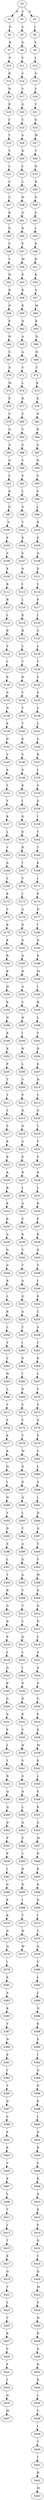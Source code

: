 strict digraph  {
	S0 -> S1 [ label = K ];
	S0 -> S2 [ label = S ];
	S0 -> S3 [ label = G ];
	S1 -> S4 [ label = D ];
	S2 -> S5 [ label = S ];
	S3 -> S6 [ label = I ];
	S4 -> S7 [ label = E ];
	S5 -> S8 [ label = G ];
	S6 -> S9 [ label = E ];
	S7 -> S10 [ label = P ];
	S8 -> S11 [ label = V ];
	S9 -> S12 [ label = L ];
	S10 -> S13 [ label = K ];
	S11 -> S14 [ label = V ];
	S12 -> S15 [ label = G ];
	S13 -> S16 [ label = N ];
	S14 -> S17 [ label = V ];
	S15 -> S18 [ label = Y ];
	S16 -> S19 [ label = F ];
	S17 -> S20 [ label = G ];
	S18 -> S21 [ label = Y ];
	S19 -> S22 [ label = C ];
	S20 -> S23 [ label = Y ];
	S21 -> S24 [ label = D ];
	S22 -> S25 [ label = Y ];
	S23 -> S26 [ label = S ];
	S24 -> S27 [ label = M ];
	S25 -> S28 [ label = T ];
	S26 -> S29 [ label = K ];
	S27 -> S30 [ label = T ];
	S28 -> S31 [ label = L ];
	S29 -> S32 [ label = L ];
	S30 -> S33 [ label = N ];
	S31 -> S34 [ label = C ];
	S32 -> S35 [ label = L ];
	S33 -> S36 [ label = R ];
	S34 -> S37 [ label = C ];
	S35 -> S38 [ label = H ];
	S36 -> S39 [ label = D ];
	S37 -> S40 [ label = K ];
	S38 -> S41 [ label = G ];
	S39 -> S42 [ label = F ];
	S40 -> S43 [ label = G ];
	S41 -> S44 [ label = D ];
	S42 -> S45 [ label = L ];
	S43 -> S46 [ label = C ];
	S44 -> S47 [ label = F ];
	S45 -> S48 [ label = E ];
	S46 -> S49 [ label = Y ];
	S47 -> S50 [ label = M ];
	S48 -> S51 [ label = R ];
	S49 -> S52 [ label = H ];
	S50 -> S53 [ label = E ];
	S51 -> S54 [ label = K ];
	S52 -> S55 [ label = R ];
	S53 -> S56 [ label = K ];
	S54 -> S57 [ label = S ];
	S55 -> S58 [ label = D ];
	S56 -> S59 [ label = E ];
	S57 -> S60 [ label = M ];
	S58 -> S61 [ label = F ];
	S59 -> S62 [ label = N ];
	S60 -> S63 [ label = K ];
	S61 -> S64 [ label = H ];
	S62 -> S65 [ label = A ];
	S63 -> S66 [ label = N ];
	S64 -> S67 [ label = S ];
	S65 -> S68 [ label = A ];
	S66 -> S69 [ label = N ];
	S67 -> S70 [ label = A ];
	S68 -> S71 [ label = V ];
	S69 -> S72 [ label = T ];
	S70 -> S73 [ label = M ];
	S71 -> S74 [ label = L ];
	S72 -> S75 [ label = K ];
	S73 -> S76 [ label = F ];
	S74 -> S77 [ label = R ];
	S75 -> S78 [ label = K ];
	S76 -> S79 [ label = V ];
	S77 -> S80 [ label = F ];
	S78 -> S81 [ label = N ];
	S79 -> S82 [ label = G ];
	S80 -> S83 [ label = V ];
	S81 -> S84 [ label = R ];
	S82 -> S85 [ label = A ];
	S83 -> S86 [ label = S ];
	S84 -> S87 [ label = S ];
	S85 -> S88 [ label = G ];
	S86 -> S89 [ label = V ];
	S87 -> S90 [ label = N ];
	S88 -> S91 [ label = C ];
	S89 -> S92 [ label = P ];
	S90 -> S93 [ label = V ];
	S91 -> S94 [ label = E ];
	S92 -> S95 [ label = L ];
	S93 -> S96 [ label = S ];
	S94 -> S97 [ label = D ];
	S95 -> S98 [ label = G ];
	S96 -> S99 [ label = L ];
	S97 -> S100 [ label = S ];
	S98 -> S101 [ label = T ];
	S99 -> S102 [ label = N ];
	S100 -> S103 [ label = P ];
	S101 -> S104 [ label = K ];
	S102 -> S105 [ label = F ];
	S103 -> S106 [ label = C ];
	S104 -> S107 [ label = S ];
	S105 -> S108 [ label = A ];
	S106 -> S109 [ label = E ];
	S107 -> S110 [ label = A ];
	S108 -> S111 [ label = S ];
	S109 -> S112 [ label = R ];
	S110 -> S113 [ label = I ];
	S111 -> S114 [ label = V ];
	S112 -> S115 [ label = R ];
	S113 -> S116 [ label = L ];
	S114 -> S117 [ label = P ];
	S115 -> S118 [ label = L ];
	S116 -> S119 [ label = E ];
	S117 -> S120 [ label = I ];
	S118 -> S121 [ label = R ];
	S119 -> S122 [ label = R ];
	S120 -> S123 [ label = G ];
	S121 -> S124 [ label = S ];
	S122 -> S125 [ label = L ];
	S123 -> S126 [ label = L ];
	S124 -> S127 [ label = I ];
	S125 -> S128 [ label = Y ];
	S126 -> S129 [ label = T ];
	S127 -> S130 [ label = K ];
	S128 -> S131 [ label = H ];
	S129 -> S132 [ label = S ];
	S130 -> S133 [ label = G ];
	S131 -> S134 [ label = V ];
	S132 -> S135 [ label = S ];
	S133 -> S136 [ label = N ];
	S134 -> S137 [ label = T ];
	S135 -> S138 [ label = L ];
	S136 -> S139 [ label = E ];
	S137 -> S140 [ label = T ];
	S138 -> S141 [ label = L ];
	S139 -> S142 [ label = D ];
	S140 -> S143 [ label = K ];
	S141 -> S144 [ label = S ];
	S142 -> S145 [ label = V ];
	S143 -> S146 [ label = S ];
	S144 -> S147 [ label = R ];
	S145 -> S148 [ label = K ];
	S146 -> S149 [ label = P ];
	S147 -> S150 [ label = I ];
	S148 -> S151 [ label = Y ];
	S149 -> S152 [ label = E ];
	S150 -> S153 [ label = S ];
	S151 -> S154 [ label = Y ];
	S152 -> S155 [ label = I ];
	S153 -> S156 [ label = G ];
	S154 -> S157 [ label = K ];
	S155 -> S158 [ label = Q ];
	S156 -> S159 [ label = I ];
	S157 -> S160 [ label = L ];
	S158 -> S161 [ label = E ];
	S159 -> S162 [ label = T ];
	S160 -> S163 [ label = V ];
	S161 -> S164 [ label = R ];
	S162 -> S165 [ label = T ];
	S163 -> S166 [ label = A ];
	S164 -> S167 [ label = I ];
	S165 -> S168 [ label = K ];
	S166 -> S169 [ label = L ];
	S167 -> S170 [ label = Y ];
	S168 -> S171 [ label = I ];
	S169 -> S172 [ label = K ];
	S170 -> S173 [ label = I ];
	S171 -> S174 [ label = P ];
	S172 -> S175 [ label = V ];
	S173 -> S176 [ label = A ];
	S174 -> S177 [ label = D ];
	S175 -> S178 [ label = K ];
	S176 -> S179 [ label = D ];
	S177 -> S180 [ label = I ];
	S178 -> S181 [ label = K ];
	S179 -> S182 [ label = G ];
	S180 -> S183 [ label = D ];
	S181 -> S184 [ label = R ];
	S182 -> S185 [ label = N ];
	S183 -> S186 [ label = D ];
	S184 -> S187 [ label = K ];
	S185 -> S188 [ label = H ];
	S186 -> S189 [ label = M ];
	S187 -> S190 [ label = H ];
	S188 -> S191 [ label = A ];
	S189 -> S192 [ label = I ];
	S190 -> S193 [ label = K ];
	S191 -> S194 [ label = C ];
	S192 -> S195 [ label = H ];
	S193 -> S196 [ label = N ];
	S194 -> S197 [ label = H ];
	S195 -> S198 [ label = L ];
	S196 -> S199 [ label = K ];
	S197 -> S200 [ label = I ];
	S198 -> S201 [ label = T ];
	S199 -> S202 [ label = K ];
	S200 -> S203 [ label = N ];
	S201 -> S204 [ label = D ];
	S202 -> S205 [ label = P ];
	S203 -> S206 [ label = L ];
	S204 -> S207 [ label = K ];
	S205 -> S208 [ label = T ];
	S206 -> S209 [ label = V ];
	S207 -> S210 [ label = N ];
	S208 -> S211 [ label = T ];
	S209 -> S212 [ label = P ];
	S210 -> S213 [ label = Y ];
	S211 -> S214 [ label = Y ];
	S212 -> S215 [ label = K ];
	S213 -> S216 [ label = G ];
	S214 -> S217 [ label = S ];
	S215 -> S218 [ label = D ];
	S216 -> S219 [ label = L ];
	S217 -> S220 [ label = K ];
	S218 -> S221 [ label = S ];
	S219 -> S222 [ label = Y ];
	S220 -> S223 [ label = K ];
	S221 -> S224 [ label = E ];
	S222 -> S225 [ label = V ];
	S223 -> S226 [ label = K ];
	S224 -> S227 [ label = R ];
	S225 -> S228 [ label = N ];
	S226 -> S229 [ label = R ];
	S227 -> S230 [ label = L ];
	S228 -> S231 [ label = L ];
	S229 -> S232 [ label = K ];
	S230 -> S233 [ label = A ];
	S231 -> S234 [ label = K ];
	S232 -> S235 [ label = K ];
	S233 -> S236 [ label = S ];
	S234 -> S237 [ label = P ];
	S235 -> S238 [ label = A ];
	S236 -> S239 [ label = K ];
	S237 -> S240 [ label = K ];
	S238 -> S241 [ label = G ];
	S239 -> S242 [ label = V ];
	S240 -> S243 [ label = D ];
	S241 -> S244 [ label = G ];
	S242 -> S245 [ label = T ];
	S243 -> S246 [ label = V ];
	S244 -> S247 [ label = R ];
	S245 -> S248 [ label = A ];
	S246 -> S249 [ label = I ];
	S247 -> S250 [ label = L ];
	S248 -> S251 [ label = G ];
	S249 -> S252 [ label = K ];
	S250 -> S253 [ label = R ];
	S251 -> S254 [ label = S ];
	S252 -> S255 [ label = T ];
	S253 -> S256 [ label = L ];
	S254 -> S257 [ label = T ];
	S255 -> S258 [ label = A ];
	S256 -> S259 [ label = V ];
	S257 -> S260 [ label = I ];
	S258 -> S261 [ label = C ];
	S259 -> S262 [ label = L ];
	S260 -> S263 [ label = G ];
	S261 -> S264 [ label = K ];
	S262 -> S265 [ label = H ];
	S263 -> S266 [ label = I ];
	S264 -> S267 [ label = L ];
	S265 -> S268 [ label = L ];
	S266 -> S269 [ label = D ];
	S267 -> S270 [ label = V ];
	S268 -> S271 [ label = T ];
	S269 -> S272 [ label = S ];
	S270 -> S273 [ label = S ];
	S271 -> S274 [ label = S ];
	S272 -> S275 [ label = C ];
	S273 -> S276 [ label = G ];
	S274 -> S277 [ label = E ];
	S275 -> S278 [ label = V ];
	S276 -> S279 [ label = S ];
	S277 -> S280 [ label = K ];
	S278 -> S281 [ label = W ];
	S279 -> S282 [ label = V ];
	S280 -> S283 [ label = Q ];
	S281 -> S284 [ label = D ];
	S282 -> S285 [ label = L ];
	S283 -> S286 [ label = I ];
	S284 -> S287 [ label = D ];
	S285 -> S288 [ label = G ];
	S286 -> S289 [ label = N ];
	S287 -> S290 [ label = Q ];
	S288 -> S291 [ label = L ];
	S289 -> S292 [ label = Y ];
	S290 -> S293 [ label = L ];
	S291 -> S294 [ label = D ];
	S292 -> S295 [ label = D ];
	S293 -> S296 [ label = T ];
	S294 -> S297 [ label = Q ];
	S295 -> S298 [ label = S ];
	S296 -> S299 [ label = A ];
	S297 -> S300 [ label = V ];
	S298 -> S301 [ label = L ];
	S299 -> S302 [ label = G ];
	S300 -> S303 [ label = V ];
	S301 -> S304 [ label = T ];
	S302 -> S305 [ label = A ];
	S303 -> S306 [ label = W ];
	S304 -> S307 [ label = R ];
	S305 -> S308 [ label = Y ];
	S306 -> S309 [ label = D ];
	S307 -> S310 [ label = G ];
	S308 -> S311 [ label = T ];
	S309 -> S312 [ label = D ];
	S310 -> S313 [ label = D ];
	S311 -> S314 [ label = L ];
	S312 -> S315 [ label = N ];
	S313 -> S316 [ label = E ];
	S314 -> S317 [ label = Q ];
	S315 -> S318 [ label = L ];
	S316 -> S319 [ label = L ];
	S317 -> S320 [ label = L ];
	S318 -> S321 [ label = A ];
	S319 -> S322 [ label = Q ];
	S320 -> S323 [ label = I ];
	S321 -> S324 [ label = A ];
	S322 -> S325 [ label = K ];
	S323 -> S326 [ label = K ];
	S324 -> S327 [ label = G ];
	S325 -> S328 [ label = G ];
	S326 -> S329 [ label = D ];
	S327 -> S330 [ label = G ];
	S328 -> S331 [ label = A ];
	S329 -> S332 [ label = E ];
	S330 -> S333 [ label = F ];
	S331 -> S334 [ label = F ];
	S332 -> S335 [ label = V ];
	S333 -> S336 [ label = K ];
	S334 -> S337 [ label = I ];
	S335 -> S338 [ label = H ];
	S336 -> S339 [ label = M ];
	S337 -> S340 [ label = L ];
	S338 -> S341 [ label = S ];
	S339 -> S342 [ label = E ];
	S340 -> S343 [ label = R ];
	S341 -> S344 [ label = S ];
	S342 -> S345 [ label = L ];
	S343 -> S346 [ label = Q ];
	S344 -> S347 [ label = N ];
	S345 -> S348 [ label = F ];
	S346 -> S349 [ label = Q ];
	S347 -> S350 [ label = L ];
	S348 -> S351 [ label = K ];
	S349 -> S352 [ label = D ];
	S350 -> S353 [ label = Q ];
	S351 -> S354 [ label = G ];
	S352 -> S355 [ label = P ];
	S353 -> S356 [ label = F ];
	S354 -> S357 [ label = M ];
	S355 -> S358 [ label = P ];
	S356 -> S359 [ label = L ];
	S357 -> S360 [ label = R ];
	S358 -> S361 [ label = I ];
	S359 -> S362 [ label = R ];
	S360 -> S363 [ label = K ];
	S361 -> S364 [ label = G ];
	S362 -> S365 [ label = D ];
	S363 -> S366 [ label = D ];
	S364 -> S367 [ label = E ];
	S365 -> S368 [ label = I ];
	S366 -> S369 [ label = D ];
	S367 -> S370 [ label = K ];
	S368 -> S371 [ label = T ];
	S369 -> S372 [ label = I ];
	S370 -> S373 [ label = D ];
	S371 -> S374 [ label = H ];
	S372 -> S375 [ label = T ];
	S373 -> S376 [ label = Q ];
	S374 -> S377 [ label = W ];
	S375 -> S378 [ label = Q ];
	S376 -> S379 [ label = I ];
	S378 -> S380 [ label = V ];
	S379 -> S381 [ label = K ];
	S380 -> S382 [ label = L ];
	S381 -> S383 [ label = A ];
	S382 -> S384 [ label = L ];
	S383 -> S385 [ label = K ];
	S384 -> S386 [ label = N ];
	S385 -> S387 [ label = V ];
	S386 -> S388 [ label = K ];
	S387 -> S389 [ label = N ];
	S388 -> S390 [ label = E ];
	S389 -> S391 [ label = E ];
	S390 -> S392 [ label = I ];
	S391 -> S393 [ label = I ];
	S392 -> S394 [ label = Q ];
	S393 -> S395 [ label = T ];
	S394 -> S396 [ label = D ];
	S395 -> S397 [ label = D ];
	S396 -> S398 [ label = K ];
	S397 -> S399 [ label = S ];
	S398 -> S400 [ label = L ];
	S399 -> S401 [ label = P ];
	S400 -> S402 [ label = D ];
	S401 -> S403 [ label = E ];
	S402 -> S404 [ label = R ];
	S403 -> S405 [ label = V ];
	S404 -> S406 [ label = V ];
	S405 -> S407 [ label = E ];
	S406 -> S408 [ label = K ];
	S407 -> S409 [ label = L ];
	S408 -> S410 [ label = D ];
	S409 -> S411 [ label = T ];
	S410 -> S412 [ label = E ];
	S411 -> S413 [ label = I ];
	S412 -> S414 [ label = P ];
	S413 -> S415 [ label = T ];
	S414 -> S416 [ label = Q ];
	S415 -> S417 [ label = K ];
	S416 -> S418 [ label = V ];
	S417 -> S419 [ label = G ];
	S418 -> S420 [ label = D ];
	S419 -> S421 [ label = T ];
	S420 -> S422 [ label = M ];
	S421 -> S423 [ label = L ];
	S422 -> S424 [ label = S ];
	S423 -> S425 [ label = T ];
	S424 -> S426 [ label = H ];
	S425 -> S427 [ label = K ];
	S426 -> S428 [ label = R ];
	S427 -> S429 [ label = V ];
	S428 -> S430 [ label = A ];
	S429 -> S431 [ label = F ];
	S430 -> S432 [ label = D ];
	S431 -> S433 [ label = I ];
	S432 -> S434 [ label = E ];
	S433 -> S435 [ label = Q ];
	S434 -> S436 [ label = L ];
	S435 -> S437 [ label = M ];
	S436 -> S438 [ label = V ];
	S438 -> S439 [ label = I ];
	S439 -> S440 [ label = T ];
	S440 -> S441 [ label = I ];
	S441 -> S442 [ label = R ];
	S442 -> S443 [ label = M ];
}
